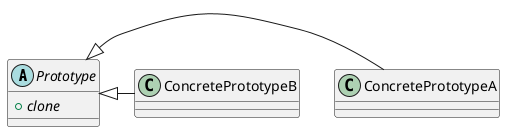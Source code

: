 @startuml
abstract class Prototype
{
 +{abstract} clone
}

class ConcretePrototypeA
class ConcretePrototypeB

Prototype <|– ConcretePrototypeA
Prototype <|– ConcretePrototypeB
@enduml